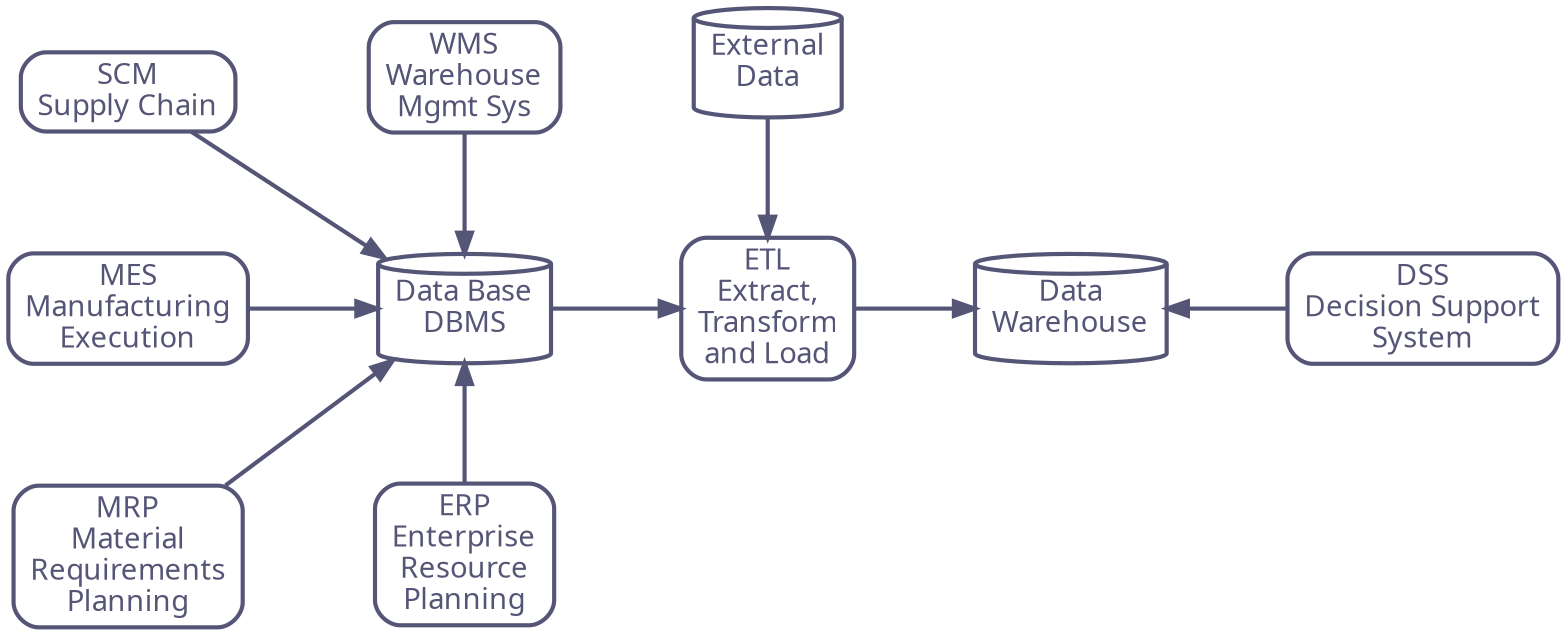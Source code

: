 digraph g {
    bgcolor=transparent
    splines=false;
    rankdir="LR";
    ranksep=.8; nodesep=.8;
    edge [penwidth=2 color="#555577"]
    node [penwidth=2 color="#555577" fontcolor="#555577" shape="rect" style="rounded" fontname="Nunito"]
    dbms [shape="cylinder" label="Data Base\nDBMS"]
    ext [shape="cylinder" label="External\nData"]
    dw [shape="cylinder" label="Data\nWarehouse"]
    wms[label="WMS\nWarehouse\nMgmt Sys"]
    scm[label="SCM\nSupply Chain"]
    mes[label="MES\nManufacturing\nExecution"]
    erp[label="ERP\nEnterprise\nResource\nPlanning"]
    mrp[label="MRP\nMaterial\nRequirements\nPlanning"]
    
    etl[label="ETL\nExtract,\nTransform\nand Load"]
    dss[label="DSS\nDecision Support\nSystem"]



    {rank=same ext etl}
    {rank=same wms erp dbms}
    
    {wms; scm} -> dbms;
    {mes; mrp} -> dbms;
    dbms -> erp[dir=back];
    
    dbms->etl;
    ext->etl;
    etl->dw;
    dw->dss[dir="back"];

}
